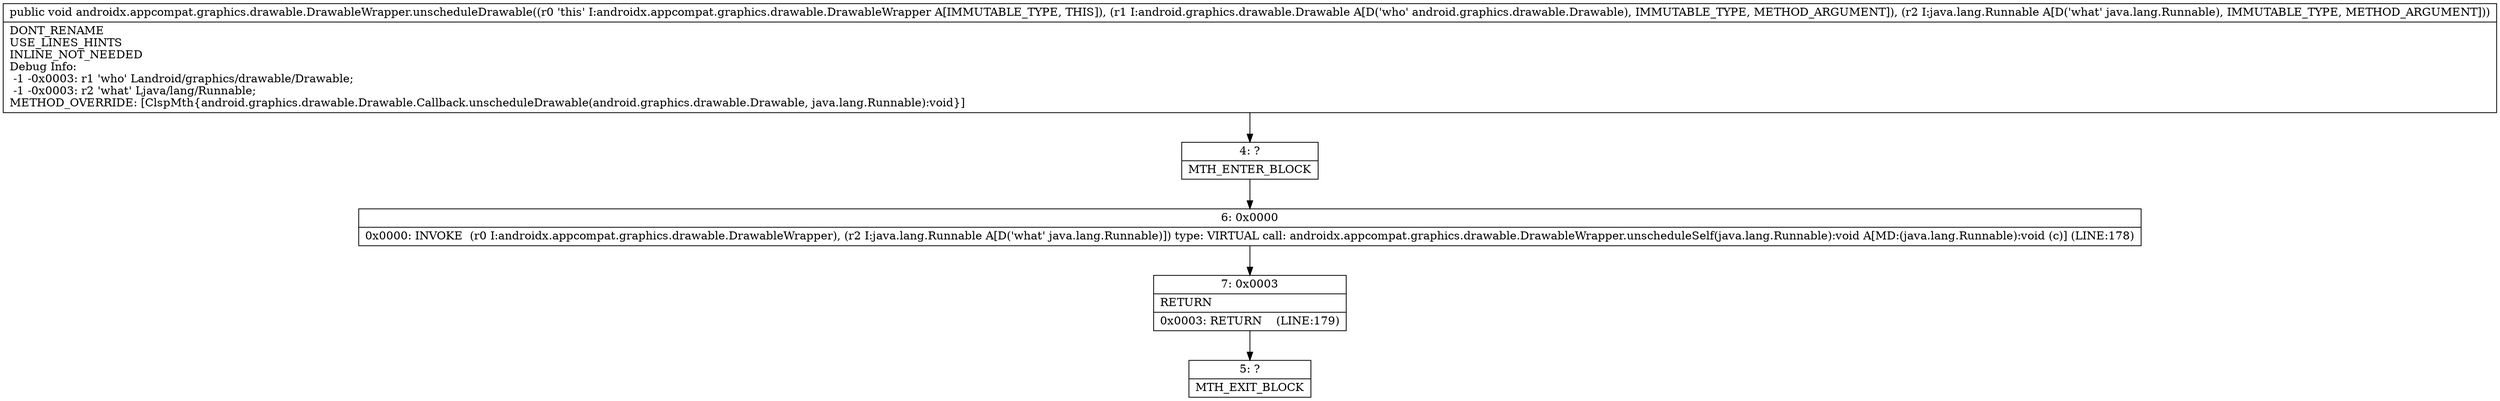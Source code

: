 digraph "CFG forandroidx.appcompat.graphics.drawable.DrawableWrapper.unscheduleDrawable(Landroid\/graphics\/drawable\/Drawable;Ljava\/lang\/Runnable;)V" {
Node_4 [shape=record,label="{4\:\ ?|MTH_ENTER_BLOCK\l}"];
Node_6 [shape=record,label="{6\:\ 0x0000|0x0000: INVOKE  (r0 I:androidx.appcompat.graphics.drawable.DrawableWrapper), (r2 I:java.lang.Runnable A[D('what' java.lang.Runnable)]) type: VIRTUAL call: androidx.appcompat.graphics.drawable.DrawableWrapper.unscheduleSelf(java.lang.Runnable):void A[MD:(java.lang.Runnable):void (c)] (LINE:178)\l}"];
Node_7 [shape=record,label="{7\:\ 0x0003|RETURN\l|0x0003: RETURN    (LINE:179)\l}"];
Node_5 [shape=record,label="{5\:\ ?|MTH_EXIT_BLOCK\l}"];
MethodNode[shape=record,label="{public void androidx.appcompat.graphics.drawable.DrawableWrapper.unscheduleDrawable((r0 'this' I:androidx.appcompat.graphics.drawable.DrawableWrapper A[IMMUTABLE_TYPE, THIS]), (r1 I:android.graphics.drawable.Drawable A[D('who' android.graphics.drawable.Drawable), IMMUTABLE_TYPE, METHOD_ARGUMENT]), (r2 I:java.lang.Runnable A[D('what' java.lang.Runnable), IMMUTABLE_TYPE, METHOD_ARGUMENT]))  | DONT_RENAME\lUSE_LINES_HINTS\lINLINE_NOT_NEEDED\lDebug Info:\l  \-1 \-0x0003: r1 'who' Landroid\/graphics\/drawable\/Drawable;\l  \-1 \-0x0003: r2 'what' Ljava\/lang\/Runnable;\lMETHOD_OVERRIDE: [ClspMth\{android.graphics.drawable.Drawable.Callback.unscheduleDrawable(android.graphics.drawable.Drawable, java.lang.Runnable):void\}]\l}"];
MethodNode -> Node_4;Node_4 -> Node_6;
Node_6 -> Node_7;
Node_7 -> Node_5;
}

